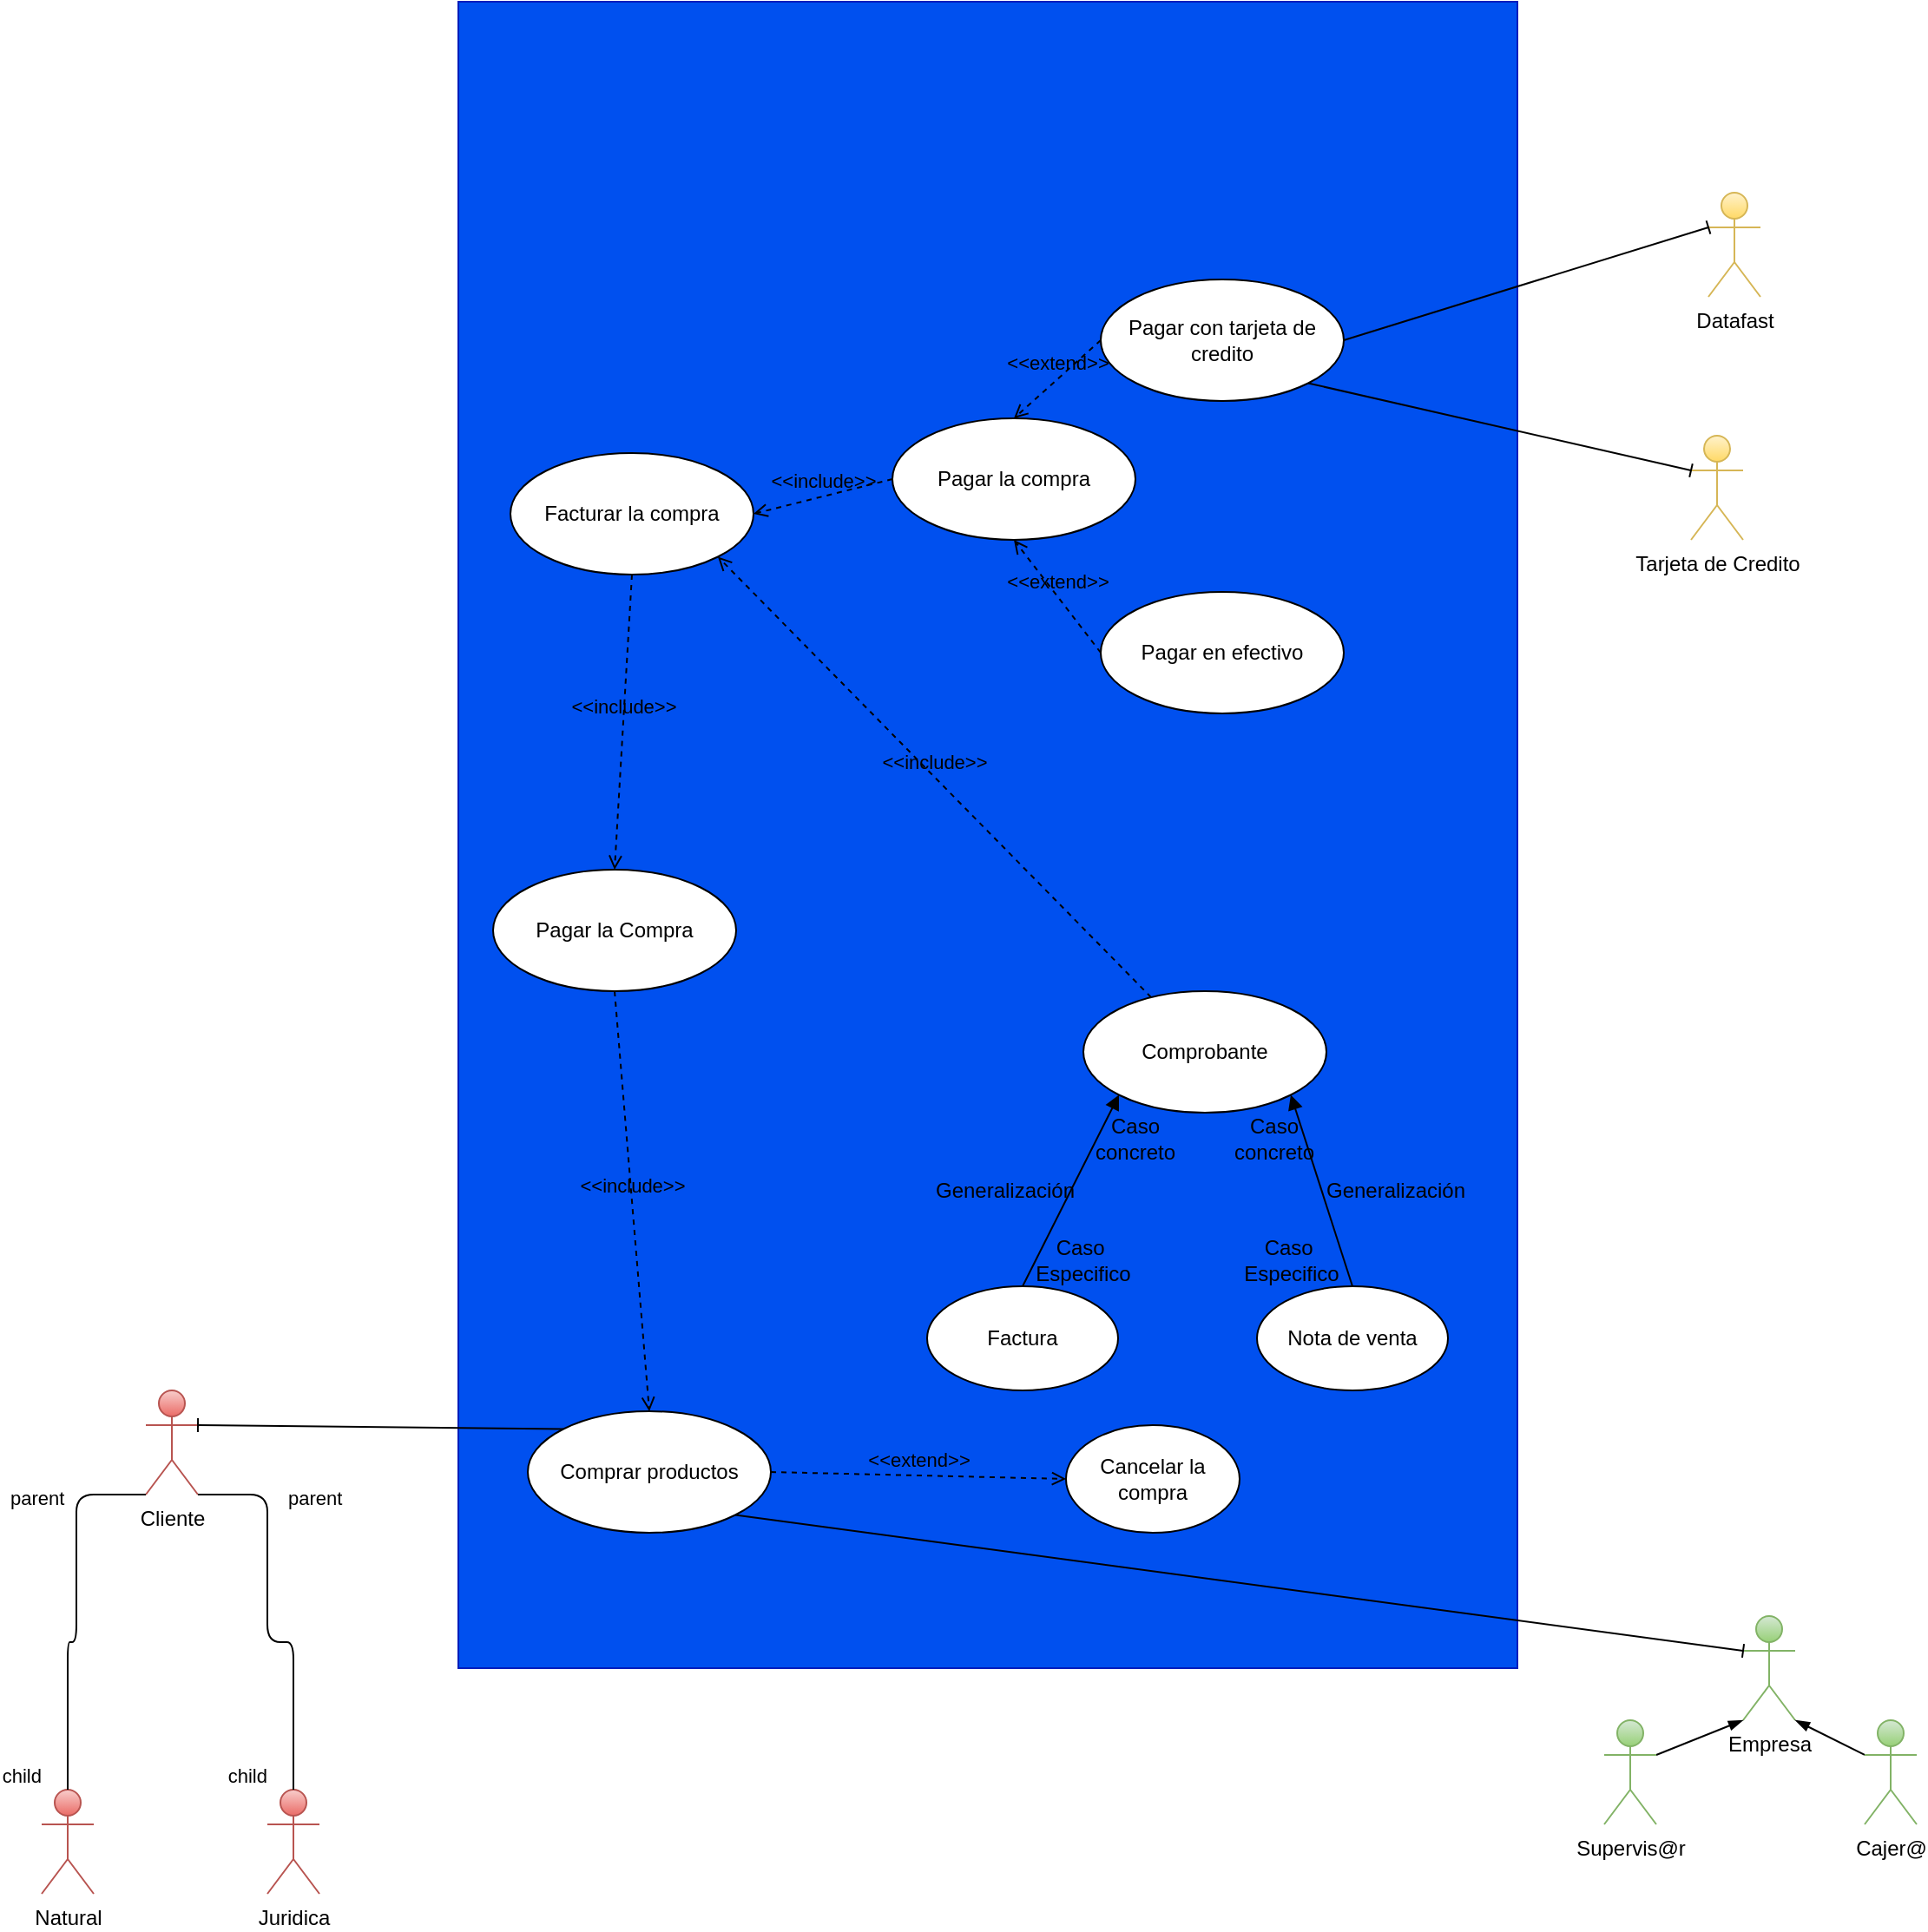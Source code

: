 <mxfile>
    <diagram id="QMH6YSRoNbpGjS1wOwCY" name="Página-1">
        <mxGraphModel dx="651" dy="2129" grid="1" gridSize="10" guides="1" tooltips="1" connect="1" arrows="1" fold="1" page="1" pageScale="1" pageWidth="1169" pageHeight="1654" math="0" shadow="0">
            <root>
                <mxCell id="0"/>
                <mxCell id="1" parent="0"/>
                <mxCell id="3" value="Cliente" style="shape=umlActor;verticalLabelPosition=bottom;verticalAlign=top;html=1;fillColor=#f8cecc;strokeColor=#b85450;gradientColor=#ea6b66;" vertex="1" parent="1">
                    <mxGeometry x="120" y="780" width="30" height="60" as="geometry"/>
                </mxCell>
                <mxCell id="4" value="" style="rounded=0;whiteSpace=wrap;html=1;fillColor=#0050ef;strokeColor=#001DBC;fontColor=#ffffff;" vertex="1" parent="1">
                    <mxGeometry x="300" y="-20" width="610" height="960" as="geometry"/>
                </mxCell>
                <mxCell id="5" value="Natural" style="shape=umlActor;verticalLabelPosition=bottom;verticalAlign=top;html=1;outlineConnect=0;fillColor=#f8cecc;strokeColor=#b85450;gradientColor=#ea6b66;" vertex="1" parent="1">
                    <mxGeometry x="60" y="1010" width="30" height="60" as="geometry"/>
                </mxCell>
                <mxCell id="6" value="Juridica" style="shape=umlActor;verticalLabelPosition=bottom;verticalAlign=top;html=1;outlineConnect=0;fillColor=#f8cecc;strokeColor=#b85450;gradientColor=#ea6b66;" vertex="1" parent="1">
                    <mxGeometry x="190" y="1010" width="30" height="60" as="geometry"/>
                </mxCell>
                <mxCell id="7" value="Empresa" style="shape=umlActor;verticalLabelPosition=bottom;verticalAlign=top;html=1;fillColor=#d5e8d4;strokeColor=#82b366;gradientColor=#97d077;" vertex="1" parent="1">
                    <mxGeometry x="1040" y="910" width="30" height="60" as="geometry"/>
                </mxCell>
                <mxCell id="8" style="edgeStyle=none;html=1;exitX=0;exitY=0.333;exitDx=0;exitDy=0;exitPerimeter=0;entryX=1;entryY=1;entryDx=0;entryDy=0;entryPerimeter=0;endArrow=blockThin;endFill=1;" edge="1" parent="1" source="9" target="7">
                    <mxGeometry relative="1" as="geometry"/>
                </mxCell>
                <mxCell id="9" value="Cajer@" style="shape=umlActor;verticalLabelPosition=bottom;verticalAlign=top;html=1;outlineConnect=0;fillColor=#d5e8d4;strokeColor=#82b366;gradientColor=#97d077;" vertex="1" parent="1">
                    <mxGeometry x="1110" y="970" width="30" height="60" as="geometry"/>
                </mxCell>
                <mxCell id="10" style="edgeStyle=none;html=1;exitX=1;exitY=0.333;exitDx=0;exitDy=0;exitPerimeter=0;entryX=0;entryY=1;entryDx=0;entryDy=0;entryPerimeter=0;endArrow=blockThin;endFill=1;" edge="1" parent="1" source="11" target="7">
                    <mxGeometry relative="1" as="geometry"/>
                </mxCell>
                <mxCell id="11" value="Supervis@r" style="shape=umlActor;verticalLabelPosition=bottom;verticalAlign=top;html=1;fillColor=#d5e8d4;strokeColor=#82b366;gradientColor=#97d077;" vertex="1" parent="1">
                    <mxGeometry x="960" y="970" width="30" height="60" as="geometry"/>
                </mxCell>
                <mxCell id="12" value="Datafast" style="shape=umlActor;verticalLabelPosition=bottom;verticalAlign=top;html=1;fillColor=#fff2cc;gradientColor=#ffd966;strokeColor=#d6b656;" vertex="1" parent="1">
                    <mxGeometry x="1020" y="90" width="30" height="60" as="geometry"/>
                </mxCell>
                <mxCell id="13" value="Tarjeta de Credito" style="shape=umlActor;verticalLabelPosition=bottom;verticalAlign=top;html=1;fillColor=#fff2cc;gradientColor=#ffd966;strokeColor=#d6b656;" vertex="1" parent="1">
                    <mxGeometry x="1010" y="230" width="30" height="60" as="geometry"/>
                </mxCell>
                <mxCell id="14" style="edgeStyle=none;html=1;exitX=0;exitY=0;exitDx=0;exitDy=0;entryX=1;entryY=0.333;entryDx=0;entryDy=0;entryPerimeter=0;endArrow=baseDash;endFill=0;" edge="1" parent="1" source="16" target="3">
                    <mxGeometry relative="1" as="geometry"/>
                </mxCell>
                <mxCell id="15" style="edgeStyle=none;html=1;exitX=1;exitY=1;exitDx=0;exitDy=0;entryX=0;entryY=0.333;entryDx=0;entryDy=0;entryPerimeter=0;endArrow=baseDash;endFill=0;" edge="1" parent="1" source="16" target="7">
                    <mxGeometry relative="1" as="geometry"/>
                </mxCell>
                <mxCell id="16" value="Comprar productos" style="ellipse;whiteSpace=wrap;html=1;" vertex="1" parent="1">
                    <mxGeometry x="340" y="792" width="140" height="70" as="geometry"/>
                </mxCell>
                <mxCell id="17" value="Pagar la Compra" style="ellipse;whiteSpace=wrap;html=1;" vertex="1" parent="1">
                    <mxGeometry x="320" y="480" width="140" height="70" as="geometry"/>
                </mxCell>
                <mxCell id="18" value="Facturar la compra" style="ellipse;whiteSpace=wrap;html=1;" vertex="1" parent="1">
                    <mxGeometry x="330" y="240" width="140" height="70" as="geometry"/>
                </mxCell>
                <mxCell id="19" value="Pagar en efectivo" style="ellipse;whiteSpace=wrap;html=1;" vertex="1" parent="1">
                    <mxGeometry x="670" y="320" width="140" height="70" as="geometry"/>
                </mxCell>
                <mxCell id="20" style="edgeStyle=none;html=1;exitX=1;exitY=0.5;exitDx=0;exitDy=0;entryX=0;entryY=0.333;entryDx=0;entryDy=0;entryPerimeter=0;endArrow=baseDash;endFill=0;" edge="1" parent="1" source="22" target="12">
                    <mxGeometry relative="1" as="geometry"/>
                </mxCell>
                <mxCell id="21" style="edgeStyle=none;html=1;exitX=1;exitY=1;exitDx=0;exitDy=0;endArrow=baseDash;endFill=0;entryX=0;entryY=0.333;entryDx=0;entryDy=0;entryPerimeter=0;" edge="1" parent="1" source="22" target="13">
                    <mxGeometry relative="1" as="geometry">
                        <mxPoint x="1000" y="250" as="targetPoint"/>
                    </mxGeometry>
                </mxCell>
                <mxCell id="22" value="Pagar con tarjeta de credito" style="ellipse;whiteSpace=wrap;html=1;" vertex="1" parent="1">
                    <mxGeometry x="670" y="140" width="140" height="70" as="geometry"/>
                </mxCell>
                <mxCell id="23" value="Comprobante" style="ellipse;whiteSpace=wrap;html=1;" vertex="1" parent="1">
                    <mxGeometry x="660" y="550" width="140" height="70" as="geometry"/>
                </mxCell>
                <mxCell id="24" style="edgeStyle=none;html=1;exitX=0.5;exitY=0;exitDx=0;exitDy=0;entryX=1;entryY=1;entryDx=0;entryDy=0;endArrow=block;endFill=1;" edge="1" parent="1" source="25" target="23">
                    <mxGeometry relative="1" as="geometry"/>
                </mxCell>
                <mxCell id="25" value="Nota de venta" style="ellipse;whiteSpace=wrap;html=1;" vertex="1" parent="1">
                    <mxGeometry x="760" y="720" width="110" height="60" as="geometry"/>
                </mxCell>
                <mxCell id="26" style="edgeStyle=none;html=1;exitX=0.5;exitY=0;exitDx=0;exitDy=0;entryX=0;entryY=1;entryDx=0;entryDy=0;endArrow=block;endFill=1;" edge="1" parent="1" source="27" target="23">
                    <mxGeometry relative="1" as="geometry"/>
                </mxCell>
                <mxCell id="27" value="Factura" style="ellipse;whiteSpace=wrap;html=1;" vertex="1" parent="1">
                    <mxGeometry x="570" y="720" width="110" height="60" as="geometry"/>
                </mxCell>
                <mxCell id="28" value="&amp;lt;&amp;lt;include&amp;gt;&amp;gt;" style="html=1;verticalAlign=bottom;labelBackgroundColor=none;endArrow=open;endFill=0;dashed=1;entryX=1;entryY=1;entryDx=0;entryDy=0;" edge="1" parent="1" source="23" target="18">
                    <mxGeometry width="160" relative="1" as="geometry">
                        <mxPoint x="550" y="670" as="sourcePoint"/>
                        <mxPoint x="710" y="670" as="targetPoint"/>
                    </mxGeometry>
                </mxCell>
                <mxCell id="29" value="" style="endArrow=none;html=1;edgeStyle=orthogonalEdgeStyle;entryX=0.5;entryY=0;entryDx=0;entryDy=0;entryPerimeter=0;" edge="1" parent="1" target="5">
                    <mxGeometry relative="1" as="geometry">
                        <mxPoint x="120" y="840" as="sourcePoint"/>
                        <mxPoint x="470" y="880" as="targetPoint"/>
                        <Array as="points">
                            <mxPoint x="80" y="840"/>
                            <mxPoint x="80" y="925"/>
                            <mxPoint x="75" y="925"/>
                        </Array>
                    </mxGeometry>
                </mxCell>
                <mxCell id="30" value="parent" style="edgeLabel;resizable=0;html=1;align=left;verticalAlign=bottom;" connectable="0" vertex="1" parent="29">
                    <mxGeometry x="-1" relative="1" as="geometry">
                        <mxPoint x="-80" y="10" as="offset"/>
                    </mxGeometry>
                </mxCell>
                <mxCell id="31" value="child" style="edgeLabel;resizable=0;html=1;align=right;verticalAlign=bottom;" connectable="0" vertex="1" parent="29">
                    <mxGeometry x="1" relative="1" as="geometry">
                        <mxPoint x="-15" as="offset"/>
                    </mxGeometry>
                </mxCell>
                <mxCell id="32" value="" style="endArrow=none;html=1;edgeStyle=orthogonalEdgeStyle;exitX=1;exitY=1;exitDx=0;exitDy=0;exitPerimeter=0;entryX=0.5;entryY=0;entryDx=0;entryDy=0;entryPerimeter=0;" edge="1" parent="1" source="3" target="6">
                    <mxGeometry relative="1" as="geometry">
                        <mxPoint x="230" y="880" as="sourcePoint"/>
                        <mxPoint x="390" y="880" as="targetPoint"/>
                        <Array as="points">
                            <mxPoint x="190" y="840"/>
                            <mxPoint x="190" y="925"/>
                            <mxPoint x="205" y="925"/>
                        </Array>
                    </mxGeometry>
                </mxCell>
                <mxCell id="33" value="parent" style="edgeLabel;resizable=0;html=1;align=left;verticalAlign=bottom;" connectable="0" vertex="1" parent="32">
                    <mxGeometry x="-1" relative="1" as="geometry">
                        <mxPoint x="50" y="10" as="offset"/>
                    </mxGeometry>
                </mxCell>
                <mxCell id="34" value="child" style="edgeLabel;resizable=0;html=1;align=right;verticalAlign=bottom;" connectable="0" vertex="1" parent="32">
                    <mxGeometry x="1" relative="1" as="geometry">
                        <mxPoint x="-15" as="offset"/>
                    </mxGeometry>
                </mxCell>
                <mxCell id="35" value="Cancelar la compra" style="ellipse;whiteSpace=wrap;html=1;" vertex="1" parent="1">
                    <mxGeometry x="650" y="800" width="100" height="62" as="geometry"/>
                </mxCell>
                <mxCell id="36" value="&amp;lt;&amp;lt;extend&amp;gt;&amp;gt;" style="html=1;verticalAlign=bottom;labelBackgroundColor=none;endArrow=open;endFill=0;dashed=1;exitX=0;exitY=0.5;exitDx=0;exitDy=0;entryX=0.5;entryY=1;entryDx=0;entryDy=0;" edge="1" parent="1" source="19" target="47">
                    <mxGeometry width="160" relative="1" as="geometry">
                        <mxPoint x="570" y="400" as="sourcePoint"/>
                        <mxPoint x="730" y="400" as="targetPoint"/>
                    </mxGeometry>
                </mxCell>
                <mxCell id="37" value="&amp;lt;&amp;lt;extend&amp;gt;&amp;gt;" style="html=1;verticalAlign=bottom;labelBackgroundColor=none;endArrow=open;endFill=0;dashed=1;exitX=0;exitY=0.5;exitDx=0;exitDy=0;entryX=0.5;entryY=0;entryDx=0;entryDy=0;" edge="1" parent="1" source="22" target="47">
                    <mxGeometry width="160" relative="1" as="geometry">
                        <mxPoint x="570" y="400" as="sourcePoint"/>
                        <mxPoint x="730" y="400" as="targetPoint"/>
                    </mxGeometry>
                </mxCell>
                <mxCell id="38" value="&amp;lt;&amp;lt;include&amp;gt;&amp;gt;" style="html=1;verticalAlign=bottom;labelBackgroundColor=none;endArrow=open;endFill=0;dashed=1;entryX=0.5;entryY=0;entryDx=0;entryDy=0;exitX=0.5;exitY=1;exitDx=0;exitDy=0;" edge="1" parent="1" source="17" target="16">
                    <mxGeometry width="160" relative="1" as="geometry">
                        <mxPoint x="520" y="720" as="sourcePoint"/>
                        <mxPoint x="680" y="720" as="targetPoint"/>
                    </mxGeometry>
                </mxCell>
                <mxCell id="39" value="&amp;lt;&amp;lt;include&amp;gt;&amp;gt;" style="html=1;verticalAlign=bottom;labelBackgroundColor=none;endArrow=open;endFill=0;dashed=1;exitX=0.5;exitY=1;exitDx=0;exitDy=0;entryX=0.5;entryY=0;entryDx=0;entryDy=0;" edge="1" parent="1" source="18" target="17">
                    <mxGeometry width="160" relative="1" as="geometry">
                        <mxPoint x="520" y="410" as="sourcePoint"/>
                        <mxPoint x="680" y="410" as="targetPoint"/>
                    </mxGeometry>
                </mxCell>
                <mxCell id="40" value="Generalización" style="text;strokeColor=none;align=center;fillColor=none;html=1;verticalAlign=middle;whiteSpace=wrap;rounded=0;" vertex="1" parent="1">
                    <mxGeometry x="585" y="650" width="60" height="30" as="geometry"/>
                </mxCell>
                <mxCell id="41" value="Generalización" style="text;strokeColor=none;align=center;fillColor=none;html=1;verticalAlign=middle;whiteSpace=wrap;rounded=0;" vertex="1" parent="1">
                    <mxGeometry x="810" y="650" width="60" height="30" as="geometry"/>
                </mxCell>
                <mxCell id="42" value="Caso concreto" style="text;strokeColor=none;align=center;fillColor=none;html=1;verticalAlign=middle;whiteSpace=wrap;rounded=0;" vertex="1" parent="1">
                    <mxGeometry x="660" y="620" width="60" height="30" as="geometry"/>
                </mxCell>
                <mxCell id="43" value="Caso&amp;nbsp;&lt;br&gt;Especifico" style="text;strokeColor=none;align=center;fillColor=none;html=1;verticalAlign=middle;whiteSpace=wrap;rounded=0;" vertex="1" parent="1">
                    <mxGeometry x="630" y="690" width="60" height="30" as="geometry"/>
                </mxCell>
                <mxCell id="44" value="Caso concreto" style="text;strokeColor=none;align=center;fillColor=none;html=1;verticalAlign=middle;whiteSpace=wrap;rounded=0;" vertex="1" parent="1">
                    <mxGeometry x="740" y="620" width="60" height="30" as="geometry"/>
                </mxCell>
                <mxCell id="45" value="Caso&amp;nbsp;&lt;br&gt;Especifico" style="text;strokeColor=none;align=center;fillColor=none;html=1;verticalAlign=middle;whiteSpace=wrap;rounded=0;" vertex="1" parent="1">
                    <mxGeometry x="750" y="690" width="60" height="30" as="geometry"/>
                </mxCell>
                <mxCell id="46" value="&amp;lt;&amp;lt;extend&amp;gt;&amp;gt;" style="html=1;verticalAlign=bottom;labelBackgroundColor=none;endArrow=open;endFill=0;dashed=1;exitX=1;exitY=0.5;exitDx=0;exitDy=0;entryX=0;entryY=0.5;entryDx=0;entryDy=0;" edge="1" parent="1" source="16" target="35">
                    <mxGeometry width="160" relative="1" as="geometry">
                        <mxPoint x="440" y="710" as="sourcePoint"/>
                        <mxPoint x="600" y="710" as="targetPoint"/>
                    </mxGeometry>
                </mxCell>
                <mxCell id="47" value="Pagar la compra" style="ellipse;whiteSpace=wrap;html=1;" vertex="1" parent="1">
                    <mxGeometry x="550" y="220" width="140" height="70" as="geometry"/>
                </mxCell>
                <mxCell id="48" value="&amp;lt;&amp;lt;include&amp;gt;&amp;gt;" style="html=1;verticalAlign=bottom;labelBackgroundColor=none;endArrow=open;endFill=0;dashed=1;entryX=1;entryY=0.5;entryDx=0;entryDy=0;exitX=0;exitY=0.5;exitDx=0;exitDy=0;" edge="1" parent="1" source="47" target="18">
                    <mxGeometry width="160" relative="1" as="geometry">
                        <mxPoint x="480" y="260" as="sourcePoint"/>
                        <mxPoint x="640" y="260" as="targetPoint"/>
                    </mxGeometry>
                </mxCell>
            </root>
        </mxGraphModel>
    </diagram>
</mxfile>